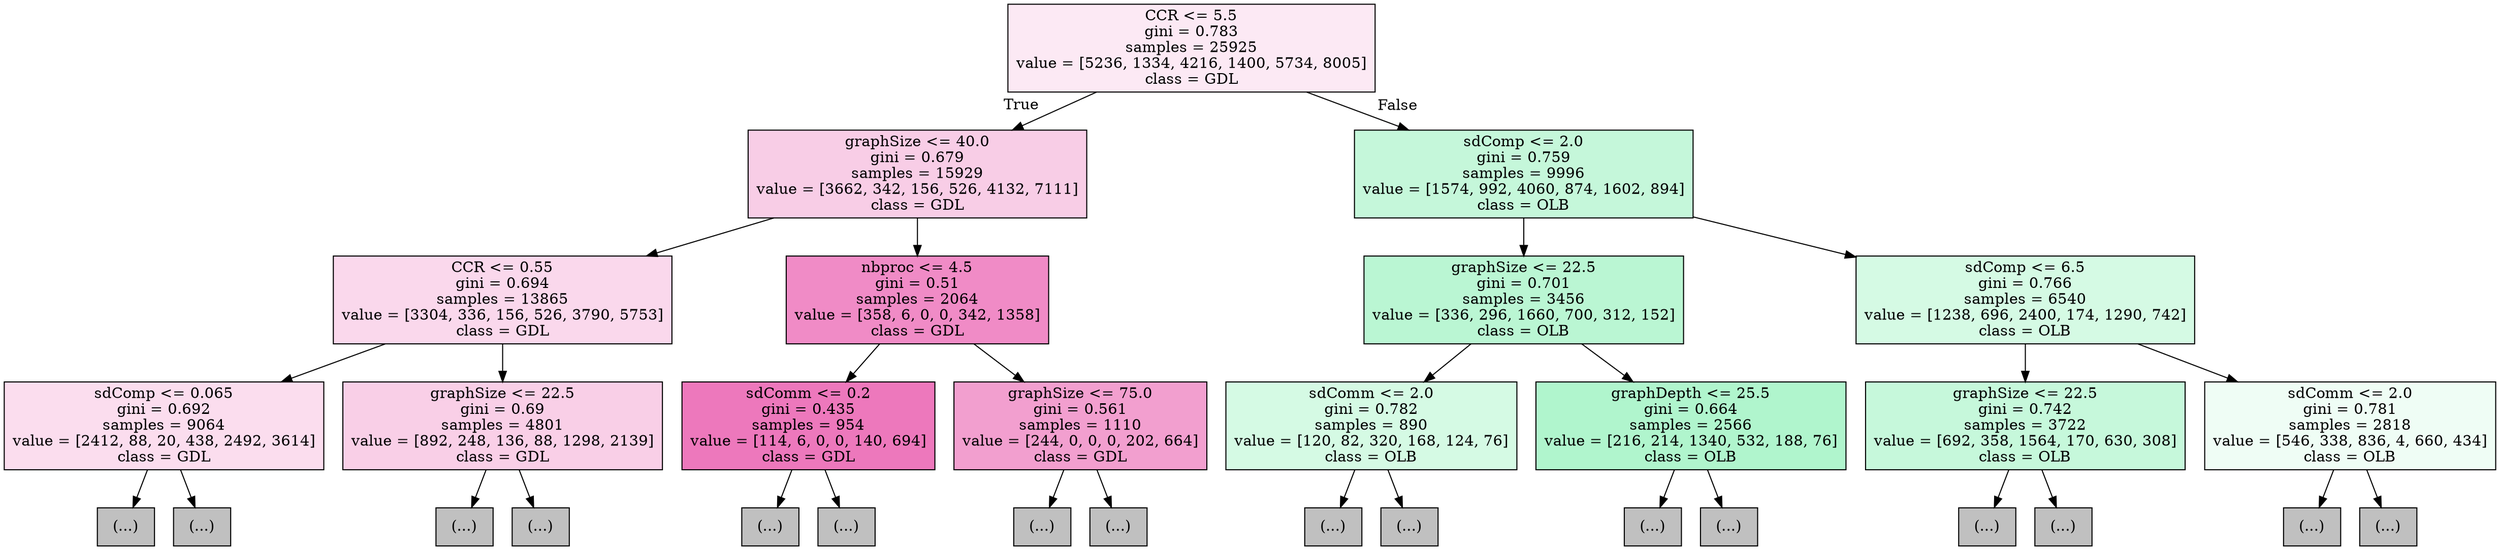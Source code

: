 digraph Tree {
node [shape=box, style="filled", color="black"] ;
0 [label="CCR <= 5.5\ngini = 0.783\nsamples = 25925\nvalue = [5236, 1334, 4216, 1400, 5734, 8005]\nclass = GDL", fillcolor="#fce9f4"] ;
1 [label="graphSize <= 40.0\ngini = 0.679\nsamples = 15929\nvalue = [3662, 342, 156, 526, 4132, 7111]\nclass = GDL", fillcolor="#f8cde6"] ;
0 -> 1 [labeldistance=2.5, labelangle=45, headlabel="True"] ;
2 [label="CCR <= 0.55\ngini = 0.694\nsamples = 13865\nvalue = [3304, 336, 156, 526, 3790, 5753]\nclass = GDL", fillcolor="#fad8ec"] ;
1 -> 2 ;
3 [label="sdComp <= 0.065\ngini = 0.692\nsamples = 9064\nvalue = [2412, 88, 20, 438, 2492, 3614]\nclass = GDL", fillcolor="#fbddee"] ;
2 -> 3 ;
4 [label="(...)", fillcolor="#C0C0C0"] ;
3 -> 4 ;
97 [label="(...)", fillcolor="#C0C0C0"] ;
3 -> 97 ;
144 [label="graphSize <= 22.5\ngini = 0.69\nsamples = 4801\nvalue = [892, 248, 136, 88, 1298, 2139]\nclass = GDL", fillcolor="#f9cfe7"] ;
2 -> 144 ;
145 [label="(...)", fillcolor="#C0C0C0"] ;
144 -> 145 ;
216 [label="(...)", fillcolor="#C0C0C0"] ;
144 -> 216 ;
283 [label="nbproc <= 4.5\ngini = 0.51\nsamples = 2064\nvalue = [358, 6, 0, 0, 342, 1358]\nclass = GDL", fillcolor="#f08bc6"] ;
1 -> 283 ;
284 [label="sdComm <= 0.2\ngini = 0.435\nsamples = 954\nvalue = [114, 6, 0, 0, 140, 694]\nclass = GDL", fillcolor="#ed78bc"] ;
283 -> 284 ;
285 [label="(...)", fillcolor="#C0C0C0"] ;
284 -> 285 ;
358 [label="(...)", fillcolor="#C0C0C0"] ;
284 -> 358 ;
395 [label="graphSize <= 75.0\ngini = 0.561\nsamples = 1110\nvalue = [244, 0, 0, 0, 202, 664]\nclass = GDL", fillcolor="#f29fcf"] ;
283 -> 395 ;
396 [label="(...)", fillcolor="#C0C0C0"] ;
395 -> 396 ;
461 [label="(...)", fillcolor="#C0C0C0"] ;
395 -> 461 ;
514 [label="sdComp <= 2.0\ngini = 0.759\nsamples = 9996\nvalue = [1574, 992, 4060, 874, 1602, 894]\nclass = OLB", fillcolor="#c5f7da"] ;
0 -> 514 [labeldistance=2.5, labelangle=-45, headlabel="False"] ;
515 [label="graphSize <= 22.5\ngini = 0.701\nsamples = 3456\nvalue = [336, 296, 1660, 700, 312, 152]\nclass = OLB", fillcolor="#baf6d3"] ;
514 -> 515 ;
516 [label="sdComm <= 2.0\ngini = 0.782\nsamples = 890\nvalue = [120, 82, 320, 168, 124, 76]\nclass = OLB", fillcolor="#d5fae4"] ;
515 -> 516 ;
517 [label="(...)", fillcolor="#C0C0C0"] ;
516 -> 517 ;
524 [label="(...)", fillcolor="#C0C0C0"] ;
516 -> 524 ;
539 [label="graphDepth <= 25.5\ngini = 0.664\nsamples = 2566\nvalue = [216, 214, 1340, 532, 188, 76]\nclass = OLB", fillcolor="#b0f5cd"] ;
515 -> 539 ;
540 [label="(...)", fillcolor="#C0C0C0"] ;
539 -> 540 ;
599 [label="(...)", fillcolor="#C0C0C0"] ;
539 -> 599 ;
610 [label="sdComp <= 6.5\ngini = 0.766\nsamples = 6540\nvalue = [1238, 696, 2400, 174, 1290, 742]\nclass = OLB", fillcolor="#d5fae4"] ;
514 -> 610 ;
611 [label="graphSize <= 22.5\ngini = 0.742\nsamples = 3722\nvalue = [692, 358, 1564, 170, 630, 308]\nclass = OLB", fillcolor="#c6f8db"] ;
610 -> 611 ;
612 [label="(...)", fillcolor="#C0C0C0"] ;
611 -> 612 ;
635 [label="(...)", fillcolor="#C0C0C0"] ;
611 -> 635 ;
704 [label="sdComm <= 2.0\ngini = 0.781\nsamples = 2818\nvalue = [546, 338, 836, 4, 660, 434]\nclass = OLB", fillcolor="#effdf5"] ;
610 -> 704 ;
705 [label="(...)", fillcolor="#C0C0C0"] ;
704 -> 705 ;
732 [label="(...)", fillcolor="#C0C0C0"] ;
704 -> 732 ;
}